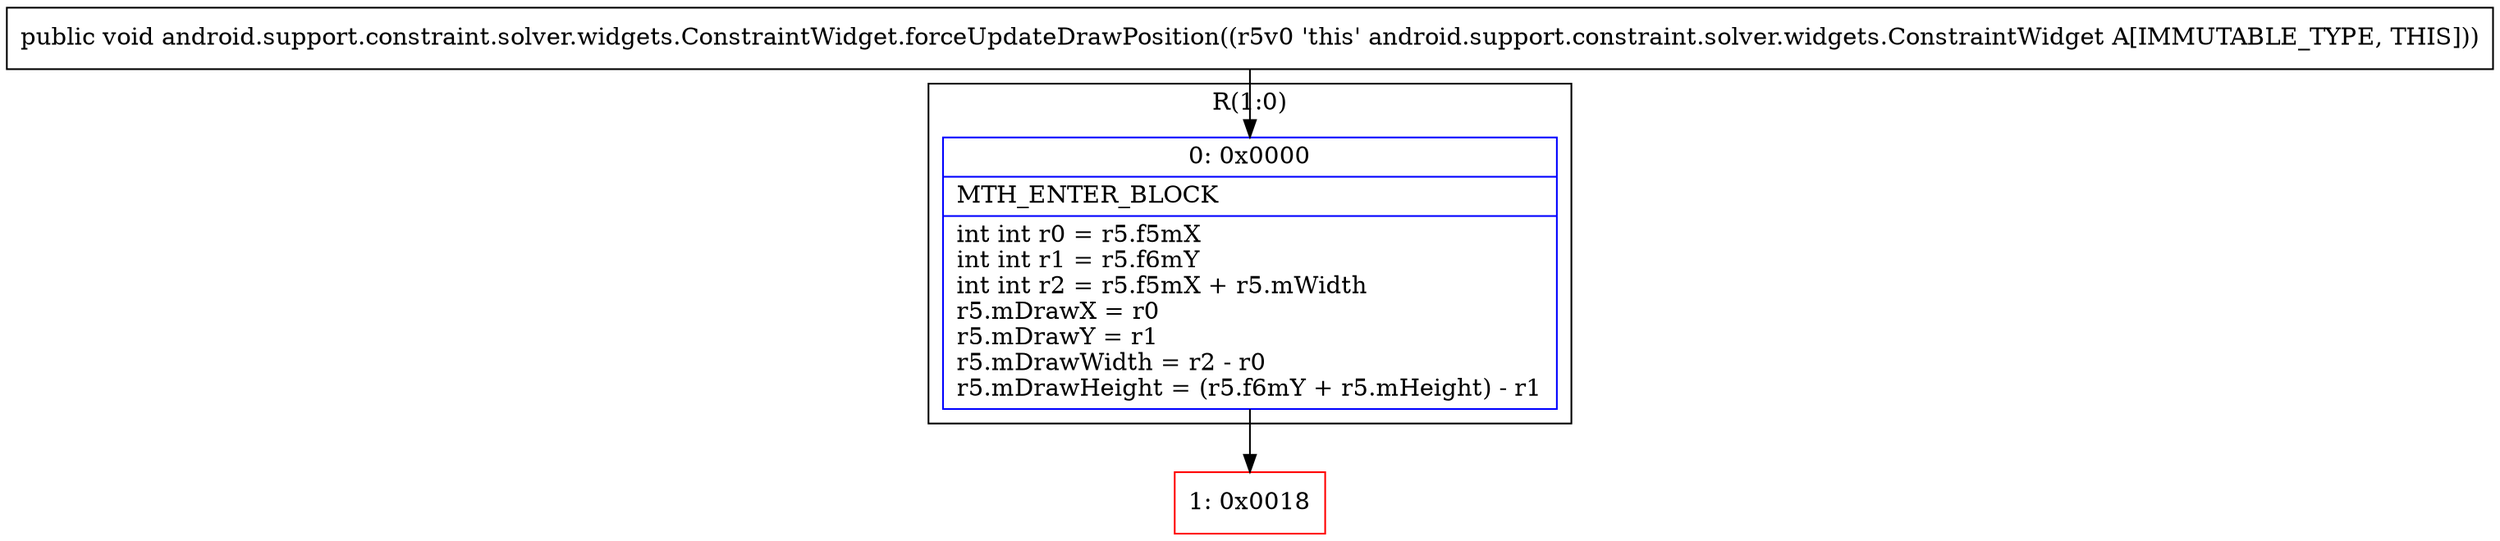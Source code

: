 digraph "CFG forandroid.support.constraint.solver.widgets.ConstraintWidget.forceUpdateDrawPosition()V" {
subgraph cluster_Region_1045526931 {
label = "R(1:0)";
node [shape=record,color=blue];
Node_0 [shape=record,label="{0\:\ 0x0000|MTH_ENTER_BLOCK\l|int int r0 = r5.f5mX\lint int r1 = r5.f6mY\lint int r2 = r5.f5mX + r5.mWidth\lr5.mDrawX = r0\lr5.mDrawY = r1\lr5.mDrawWidth = r2 \- r0\lr5.mDrawHeight = (r5.f6mY + r5.mHeight) \- r1\l}"];
}
Node_1 [shape=record,color=red,label="{1\:\ 0x0018}"];
MethodNode[shape=record,label="{public void android.support.constraint.solver.widgets.ConstraintWidget.forceUpdateDrawPosition((r5v0 'this' android.support.constraint.solver.widgets.ConstraintWidget A[IMMUTABLE_TYPE, THIS])) }"];
MethodNode -> Node_0;
Node_0 -> Node_1;
}

